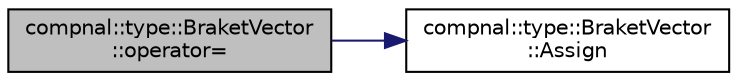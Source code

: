 digraph "compnal::type::BraketVector::operator="
{
 // INTERACTIVE_SVG=YES
 // LATEX_PDF_SIZE
  edge [fontname="Helvetica",fontsize="10",labelfontname="Helvetica",labelfontsize="10"];
  node [fontname="Helvetica",fontsize="10",shape=record];
  rankdir="LR";
  Node1 [label="compnal::type::BraketVector\l::operator=",height=0.2,width=0.4,color="black", fillcolor="grey75", style="filled", fontcolor="black",tooltip="Operator overloading: assignment operator."];
  Node1 -> Node2 [color="midnightblue",fontsize="10",style="solid",fontname="Helvetica"];
  Node2 [label="compnal::type::BraketVector\l::Assign",height=0.2,width=0.4,color="black", fillcolor="white", style="filled",URL="$d6/dfd/classcompnal_1_1type_1_1_braket_vector.html#ad5d0d469065d6ee4b821e567941efe2e",tooltip="Assign BraketVector."];
}
